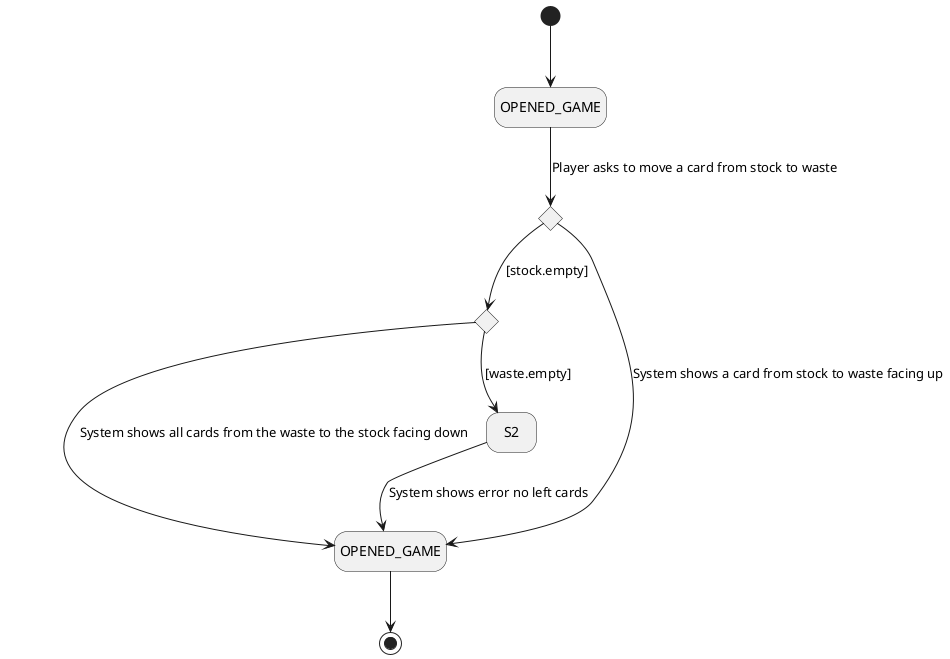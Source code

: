 @startuml StockToWasteUC

hide empty description

state OPENED_GAME_UP as "OPENED_GAME"
state emptyStock <<choice>>
state emptyWaste <<choice>>
state OPENED_GAME_DOWN as "OPENED_GAME"

[*] --> OPENED_GAME_UP
OPENED_GAME_UP --> emptyStock: Player asks to move a card from stock to waste
emptyStock --> OPENED_GAME_DOWN: System shows a card from stock to waste facing up
emptyStock --> emptyWaste: [stock.empty]
emptyWaste --> OPENED_GAME_DOWN: System shows all cards from the waste to the stock facing down
emptyWaste --> S2: [waste.empty]
S2 --> OPENED_GAME_DOWN: System shows error no left cards
OPENED_GAME_DOWN -->[*]

@enduml
